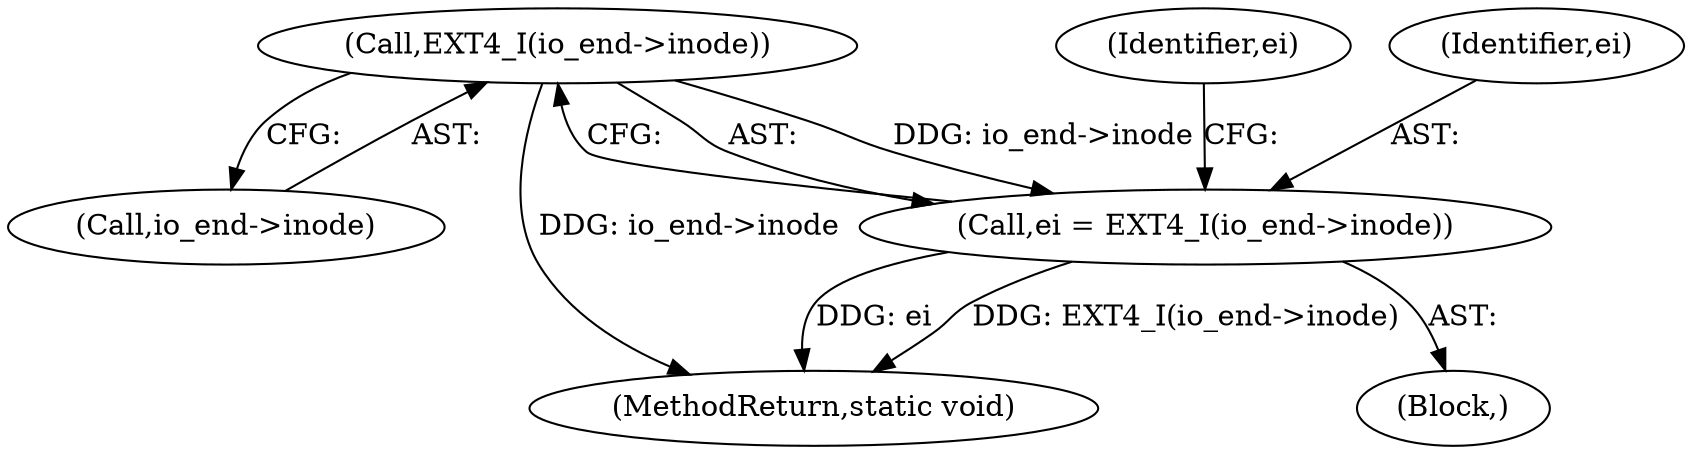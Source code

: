 digraph "0_linux_744692dc059845b2a3022119871846e74d4f6e11_3@pointer" {
"1000187" [label="(Call,EXT4_I(io_end->inode))"];
"1000185" [label="(Call,ei = EXT4_I(io_end->inode))"];
"1000188" [label="(Call,io_end->inode)"];
"1000109" [label="(Block,)"];
"1000187" [label="(Call,EXT4_I(io_end->inode))"];
"1000185" [label="(Call,ei = EXT4_I(io_end->inode))"];
"1000217" [label="(MethodReturn,static void)"];
"1000194" [label="(Identifier,ei)"];
"1000186" [label="(Identifier,ei)"];
"1000187" -> "1000185"  [label="AST: "];
"1000187" -> "1000188"  [label="CFG: "];
"1000188" -> "1000187"  [label="AST: "];
"1000185" -> "1000187"  [label="CFG: "];
"1000187" -> "1000217"  [label="DDG: io_end->inode"];
"1000187" -> "1000185"  [label="DDG: io_end->inode"];
"1000185" -> "1000109"  [label="AST: "];
"1000186" -> "1000185"  [label="AST: "];
"1000194" -> "1000185"  [label="CFG: "];
"1000185" -> "1000217"  [label="DDG: ei"];
"1000185" -> "1000217"  [label="DDG: EXT4_I(io_end->inode)"];
}
